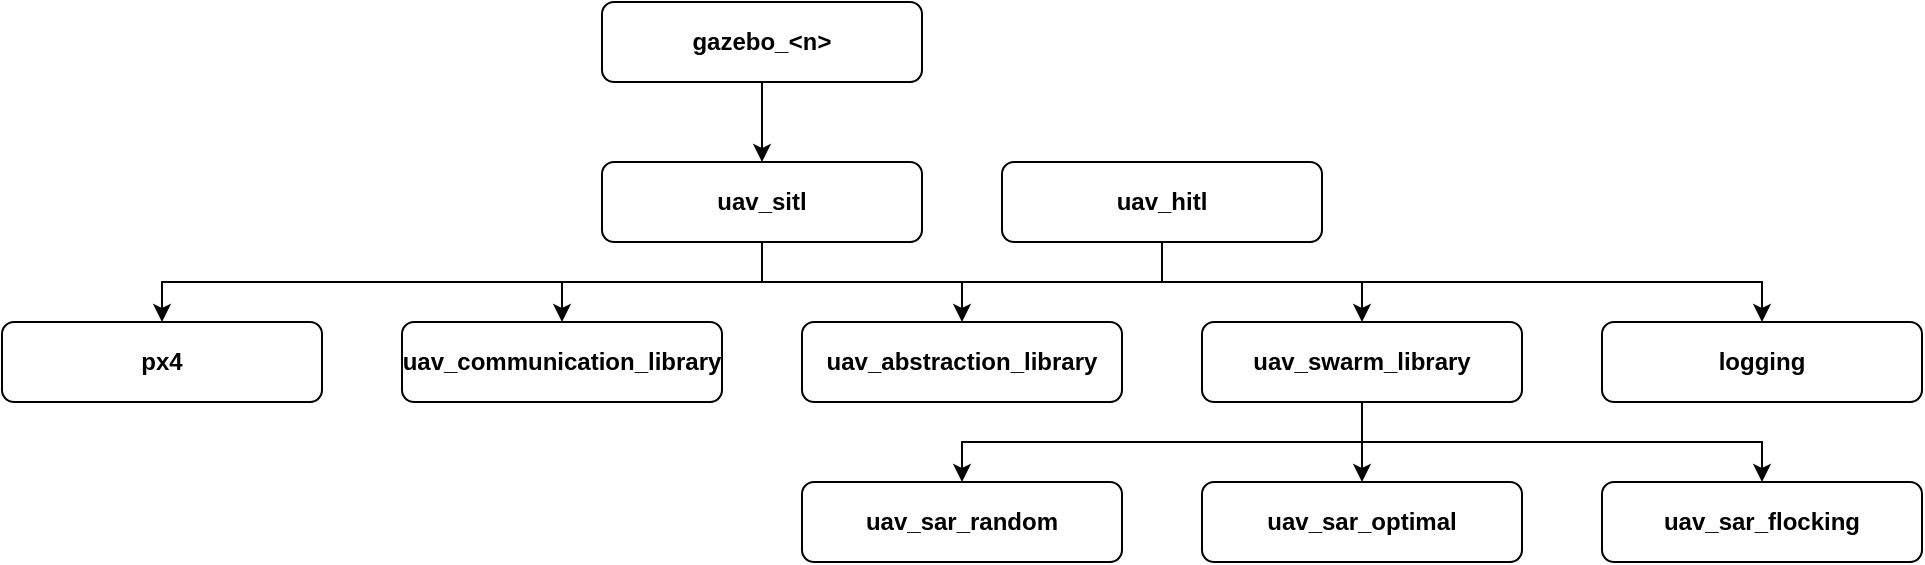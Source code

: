 <mxfile version="12.2.7" type="device" pages="1"><diagram id="H5jIQ1Gr9h-XHnxtd1Sx" name="Page-1"><mxGraphModel dx="1422" dy="794" grid="1" gridSize="10" guides="1" tooltips="1" connect="1" arrows="1" fold="1" page="1" pageScale="1" pageWidth="827" pageHeight="1169" math="0" shadow="0"><root><mxCell id="0"/><mxCell id="1" parent="0"/><mxCell id="yfvzDXnvJc4SWFHCK7Fh-4" value="" style="edgeStyle=orthogonalEdgeStyle;rounded=0;orthogonalLoop=1;jettySize=auto;html=1;fontStyle=1;fontSize=12;" edge="1" parent="1" source="yfvzDXnvJc4SWFHCK7Fh-2" target="yfvzDXnvJc4SWFHCK7Fh-3"><mxGeometry relative="1" as="geometry"/></mxCell><mxCell id="yfvzDXnvJc4SWFHCK7Fh-2" value="&lt;div style=&quot;font-size: 12px;&quot;&gt;gazebo_&lt;font style=&quot;font-size: 12px;&quot; face=&quot;Courier New&quot;&gt;&amp;lt;n&amp;gt;&lt;/font&gt;&lt;br style=&quot;font-size: 12px;&quot;&gt;&lt;/div&gt;" style="rounded=1;whiteSpace=wrap;html=1;fontStyle=1;fontSize=12;" vertex="1" parent="1"><mxGeometry x="340" y="40" width="160" height="40" as="geometry"/></mxCell><mxCell id="yfvzDXnvJc4SWFHCK7Fh-32" style="edgeStyle=orthogonalEdgeStyle;rounded=0;orthogonalLoop=1;jettySize=auto;html=1;exitX=0.5;exitY=1;exitDx=0;exitDy=0;entryX=0.5;entryY=0;entryDx=0;entryDy=0;fontStyle=1;fontSize=12;" edge="1" parent="1" source="yfvzDXnvJc4SWFHCK7Fh-3" target="yfvzDXnvJc4SWFHCK7Fh-7"><mxGeometry relative="1" as="geometry"/></mxCell><mxCell id="yfvzDXnvJc4SWFHCK7Fh-3" value="uav_sitl" style="rounded=1;whiteSpace=wrap;html=1;fontStyle=1;fontSize=12;" vertex="1" parent="1"><mxGeometry x="340" y="120" width="160" height="40" as="geometry"/></mxCell><mxCell id="yfvzDXnvJc4SWFHCK7Fh-7" value="px4" style="rounded=1;whiteSpace=wrap;html=1;fontStyle=1;fontSize=12;" vertex="1" parent="1"><mxGeometry x="40" y="200" width="160" height="40" as="geometry"/></mxCell><mxCell id="yfvzDXnvJc4SWFHCK7Fh-10" value="uav_communication_library" style="rounded=1;whiteSpace=wrap;html=1;fontStyle=1;fontSize=12;" vertex="1" parent="1"><mxGeometry x="240" y="200" width="160" height="40" as="geometry"/></mxCell><mxCell id="yfvzDXnvJc4SWFHCK7Fh-12" value="uav_abstraction_library" style="rounded=1;whiteSpace=wrap;html=1;fontStyle=1;fontSize=12;" vertex="1" parent="1"><mxGeometry x="440" y="200" width="160" height="40" as="geometry"/></mxCell><mxCell id="yfvzDXnvJc4SWFHCK7Fh-19" value="" style="edgeStyle=orthogonalEdgeStyle;rounded=0;orthogonalLoop=1;jettySize=auto;html=1;fontStyle=1;fontSize=12;" edge="1" parent="1" source="yfvzDXnvJc4SWFHCK7Fh-14" target="yfvzDXnvJc4SWFHCK7Fh-18"><mxGeometry relative="1" as="geometry"/></mxCell><mxCell id="yfvzDXnvJc4SWFHCK7Fh-24" style="edgeStyle=orthogonalEdgeStyle;rounded=0;orthogonalLoop=1;jettySize=auto;html=1;exitX=0.5;exitY=1;exitDx=0;exitDy=0;entryX=0.5;entryY=0;entryDx=0;entryDy=0;fontStyle=1;fontSize=12;" edge="1" parent="1" source="yfvzDXnvJc4SWFHCK7Fh-14" target="yfvzDXnvJc4SWFHCK7Fh-20"><mxGeometry relative="1" as="geometry"/></mxCell><mxCell id="yfvzDXnvJc4SWFHCK7Fh-25" style="edgeStyle=orthogonalEdgeStyle;rounded=0;orthogonalLoop=1;jettySize=auto;html=1;exitX=0.5;exitY=1;exitDx=0;exitDy=0;entryX=0.5;entryY=0;entryDx=0;entryDy=0;fontStyle=1;fontSize=12;" edge="1" parent="1" source="yfvzDXnvJc4SWFHCK7Fh-14" target="yfvzDXnvJc4SWFHCK7Fh-22"><mxGeometry relative="1" as="geometry"/></mxCell><mxCell id="yfvzDXnvJc4SWFHCK7Fh-14" value="uav_swarm_library" style="rounded=1;whiteSpace=wrap;html=1;fontStyle=1;fontSize=12;" vertex="1" parent="1"><mxGeometry x="640" y="200" width="160" height="40" as="geometry"/></mxCell><mxCell id="yfvzDXnvJc4SWFHCK7Fh-18" value="uav_sar_optimal" style="rounded=1;whiteSpace=wrap;html=1;fontStyle=1;fontSize=12;" vertex="1" parent="1"><mxGeometry x="640" y="280" width="160" height="40" as="geometry"/></mxCell><mxCell id="yfvzDXnvJc4SWFHCK7Fh-22" value="uav_sar_flocking" style="rounded=1;whiteSpace=wrap;html=1;fontStyle=1;fontSize=12;" vertex="1" parent="1"><mxGeometry x="840" y="280" width="160" height="40" as="geometry"/></mxCell><mxCell id="yfvzDXnvJc4SWFHCK7Fh-20" value="uav_sar_random" style="rounded=1;whiteSpace=wrap;html=1;fontStyle=1;fontSize=12;" vertex="1" parent="1"><mxGeometry x="440" y="280" width="160" height="40" as="geometry"/></mxCell><mxCell id="yfvzDXnvJc4SWFHCK7Fh-16" value="logging" style="rounded=1;whiteSpace=wrap;html=1;fontStyle=1;fontSize=12;" vertex="1" parent="1"><mxGeometry x="840" y="200" width="160" height="40" as="geometry"/></mxCell><mxCell id="yfvzDXnvJc4SWFHCK7Fh-26" style="edgeStyle=orthogonalEdgeStyle;rounded=0;orthogonalLoop=1;jettySize=auto;html=1;exitX=0.5;exitY=1;exitDx=0;exitDy=0;entryX=0.5;entryY=0;entryDx=0;entryDy=0;fontStyle=1;fontSize=12;" edge="1" parent="1" source="yfvzDXnvJc4SWFHCK7Fh-5" target="yfvzDXnvJc4SWFHCK7Fh-16"><mxGeometry relative="1" as="geometry"/></mxCell><mxCell id="yfvzDXnvJc4SWFHCK7Fh-27" style="edgeStyle=orthogonalEdgeStyle;rounded=0;orthogonalLoop=1;jettySize=auto;html=1;exitX=0.5;exitY=1;exitDx=0;exitDy=0;entryX=0.5;entryY=0;entryDx=0;entryDy=0;fontStyle=1;fontSize=12;" edge="1" parent="1" source="yfvzDXnvJc4SWFHCK7Fh-5" target="yfvzDXnvJc4SWFHCK7Fh-14"><mxGeometry relative="1" as="geometry"/></mxCell><mxCell id="yfvzDXnvJc4SWFHCK7Fh-28" style="edgeStyle=orthogonalEdgeStyle;rounded=0;orthogonalLoop=1;jettySize=auto;html=1;exitX=0.5;exitY=1;exitDx=0;exitDy=0;entryX=0.5;entryY=0;entryDx=0;entryDy=0;fontStyle=1;fontSize=12;" edge="1" parent="1" source="yfvzDXnvJc4SWFHCK7Fh-5" target="yfvzDXnvJc4SWFHCK7Fh-12"><mxGeometry relative="1" as="geometry"/></mxCell><mxCell id="yfvzDXnvJc4SWFHCK7Fh-29" style="edgeStyle=orthogonalEdgeStyle;rounded=0;orthogonalLoop=1;jettySize=auto;html=1;exitX=0.5;exitY=1;exitDx=0;exitDy=0;entryX=0.5;entryY=0;entryDx=0;entryDy=0;fontStyle=1;fontSize=12;" edge="1" parent="1" source="yfvzDXnvJc4SWFHCK7Fh-5" target="yfvzDXnvJc4SWFHCK7Fh-10"><mxGeometry relative="1" as="geometry"/></mxCell><mxCell id="yfvzDXnvJc4SWFHCK7Fh-5" value="uav_hitl" style="rounded=1;whiteSpace=wrap;html=1;fontStyle=1;fontSize=12;" vertex="1" parent="1"><mxGeometry x="540" y="120" width="160" height="40" as="geometry"/></mxCell></root></mxGraphModel></diagram></mxfile>